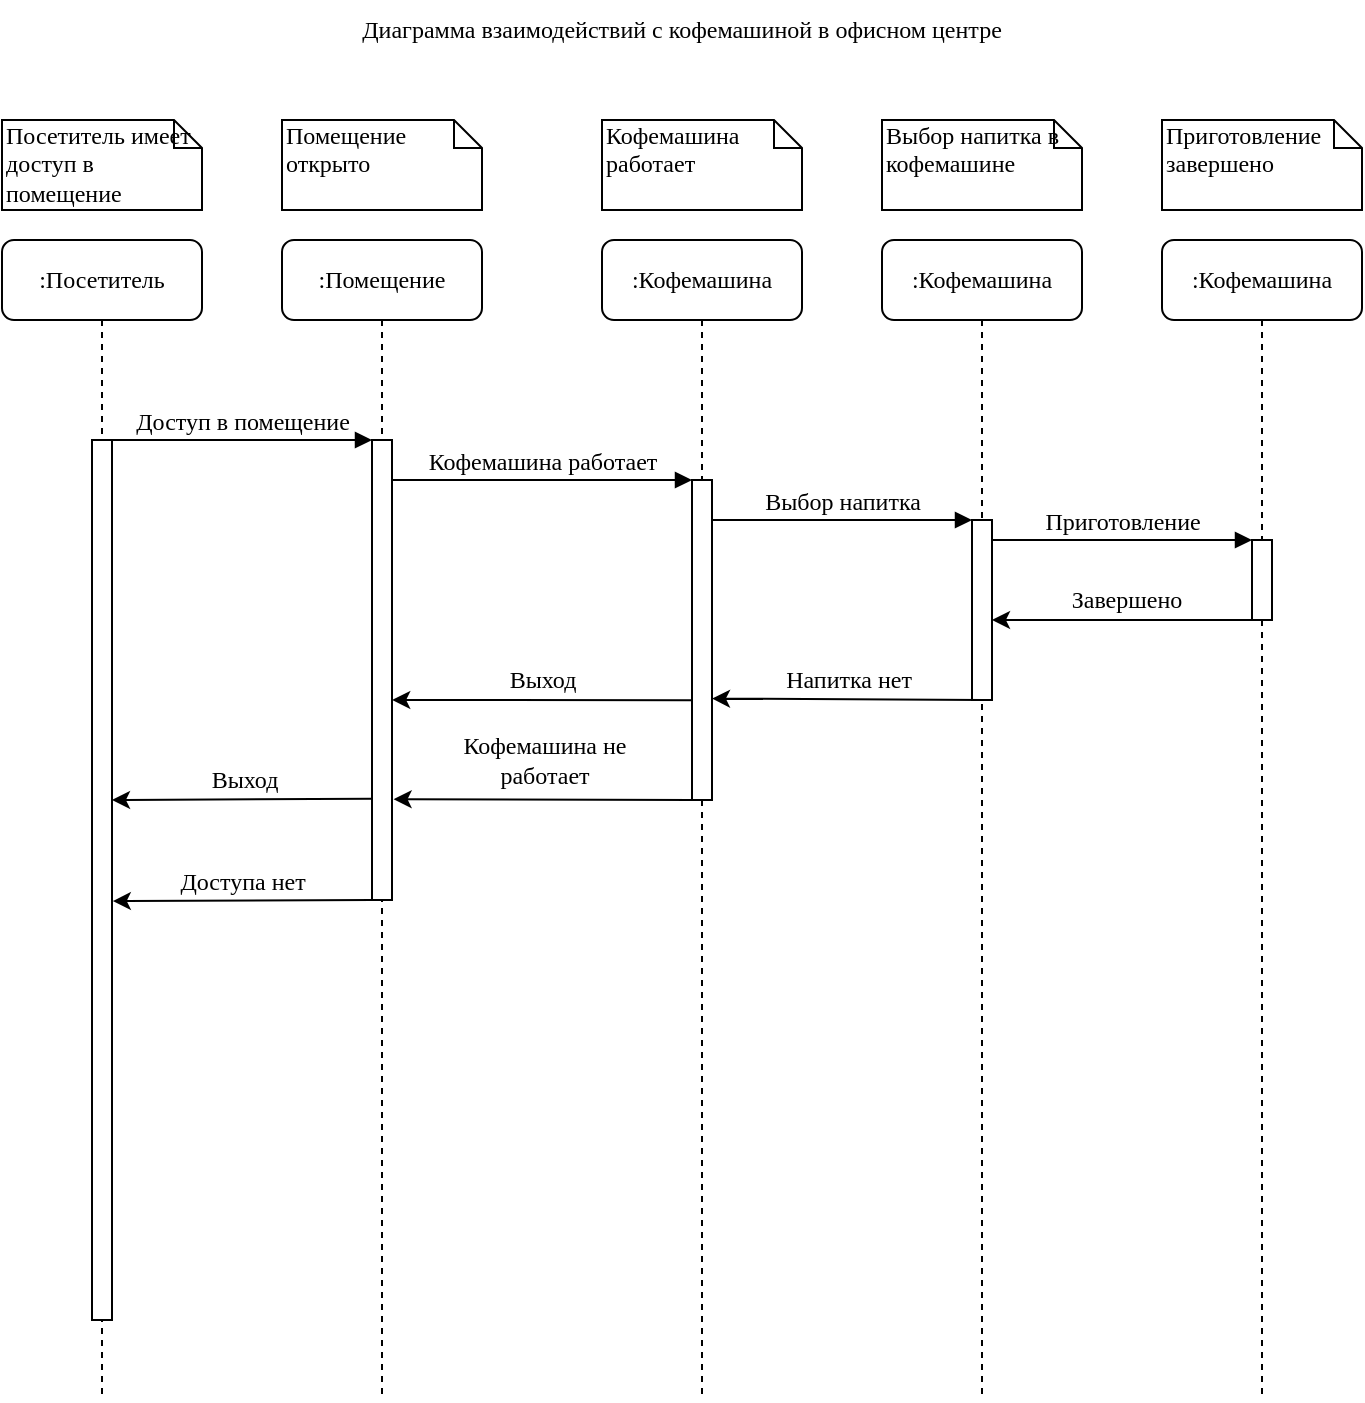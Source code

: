 <mxfile version="16.6.4" type="device"><diagram name="Page-1" id="13e1069c-82ec-6db2-03f1-153e76fe0fe0"><mxGraphModel dx="1422" dy="705" grid="1" gridSize="10" guides="1" tooltips="1" connect="1" arrows="1" fold="1" page="1" pageScale="1" pageWidth="1100" pageHeight="850" background="none" math="0" shadow="0"><root><mxCell id="0"/><mxCell id="1" parent="0"/><mxCell id="7baba1c4bc27f4b0-2" value=":Помещение" style="shape=umlLifeline;perimeter=lifelinePerimeter;whiteSpace=wrap;html=1;container=1;collapsible=0;recursiveResize=0;outlineConnect=0;rounded=1;shadow=0;comic=0;labelBackgroundColor=none;strokeWidth=1;fontFamily=Verdana;fontSize=12;align=center;" parent="1" vertex="1"><mxGeometry x="240" y="140" width="100" height="580" as="geometry"/></mxCell><mxCell id="7baba1c4bc27f4b0-10" value="" style="html=1;points=[];perimeter=orthogonalPerimeter;rounded=0;shadow=0;comic=0;labelBackgroundColor=none;strokeWidth=1;fontFamily=Verdana;fontSize=12;align=center;" parent="7baba1c4bc27f4b0-2" vertex="1"><mxGeometry x="45" y="100" width="10" height="230" as="geometry"/></mxCell><mxCell id="Fnu49KTKt9hzYenzG1G8-3" value="" style="endArrow=classic;html=1;rounded=0;labelBorderColor=none;entryX=1.04;entryY=0.524;entryDx=0;entryDy=0;entryPerimeter=0;" edge="1" parent="7baba1c4bc27f4b0-2" target="7baba1c4bc27f4b0-9"><mxGeometry relative="1" as="geometry"><mxPoint x="45" y="330" as="sourcePoint"/><mxPoint x="145" y="330" as="targetPoint"/></mxGeometry></mxCell><mxCell id="Fnu49KTKt9hzYenzG1G8-4" value="Доступа нет" style="edgeLabel;resizable=0;html=1;align=center;verticalAlign=middle;fontFamily=Verdana;fontSize=12;" connectable="0" vertex="1" parent="Fnu49KTKt9hzYenzG1G8-3"><mxGeometry relative="1" as="geometry"><mxPoint y="-10" as="offset"/></mxGeometry></mxCell><mxCell id="7baba1c4bc27f4b0-3" value=":Кофемашина" style="shape=umlLifeline;perimeter=lifelinePerimeter;whiteSpace=wrap;html=1;container=1;collapsible=0;recursiveResize=0;outlineConnect=0;rounded=1;shadow=0;comic=0;labelBackgroundColor=none;strokeWidth=1;fontFamily=Verdana;fontSize=12;align=center;" parent="1" vertex="1"><mxGeometry x="400" y="140" width="100" height="580" as="geometry"/></mxCell><mxCell id="7baba1c4bc27f4b0-13" value="" style="html=1;points=[];perimeter=orthogonalPerimeter;rounded=0;shadow=0;comic=0;labelBackgroundColor=none;strokeWidth=1;fontFamily=Verdana;fontSize=12;align=center;" parent="7baba1c4bc27f4b0-3" vertex="1"><mxGeometry x="45" y="120" width="10" height="160" as="geometry"/></mxCell><mxCell id="7baba1c4bc27f4b0-4" value=":Кофемашина" style="shape=umlLifeline;perimeter=lifelinePerimeter;whiteSpace=wrap;html=1;container=1;collapsible=0;recursiveResize=0;outlineConnect=0;rounded=1;shadow=0;comic=0;labelBackgroundColor=none;strokeWidth=1;fontFamily=Verdana;fontSize=12;align=center;" parent="1" vertex="1"><mxGeometry x="540" y="140" width="100" height="580" as="geometry"/></mxCell><mxCell id="7baba1c4bc27f4b0-5" value=":Кофемашина" style="shape=umlLifeline;perimeter=lifelinePerimeter;whiteSpace=wrap;html=1;container=1;collapsible=0;recursiveResize=0;outlineConnect=0;rounded=1;shadow=0;comic=0;labelBackgroundColor=none;strokeWidth=1;fontFamily=Verdana;fontSize=12;align=center;" parent="1" vertex="1"><mxGeometry x="680" y="140" width="100" height="580" as="geometry"/></mxCell><mxCell id="7baba1c4bc27f4b0-8" value=":Посетитель" style="shape=umlLifeline;perimeter=lifelinePerimeter;whiteSpace=wrap;html=1;container=1;collapsible=0;recursiveResize=0;outlineConnect=0;rounded=1;shadow=0;comic=0;labelBackgroundColor=none;strokeWidth=1;fontFamily=Verdana;fontSize=12;align=center;" parent="1" vertex="1"><mxGeometry x="100" y="140" width="100" height="580" as="geometry"/></mxCell><mxCell id="7baba1c4bc27f4b0-9" value="" style="html=1;points=[];perimeter=orthogonalPerimeter;rounded=0;shadow=0;comic=0;labelBackgroundColor=none;strokeWidth=1;fontFamily=Verdana;fontSize=12;align=center;" parent="7baba1c4bc27f4b0-8" vertex="1"><mxGeometry x="45" y="100" width="10" height="440" as="geometry"/></mxCell><mxCell id="7baba1c4bc27f4b0-16" value="" style="html=1;points=[];perimeter=orthogonalPerimeter;rounded=0;shadow=0;comic=0;labelBackgroundColor=none;strokeWidth=1;fontFamily=Verdana;fontSize=12;align=center;" parent="1" vertex="1"><mxGeometry x="585" y="280" width="10" height="90" as="geometry"/></mxCell><mxCell id="7baba1c4bc27f4b0-17" value="Выбор напитка" style="html=1;verticalAlign=bottom;endArrow=block;labelBackgroundColor=none;fontFamily=Verdana;fontSize=12;edgeStyle=elbowEdgeStyle;elbow=vertical;" parent="1" source="7baba1c4bc27f4b0-13" target="7baba1c4bc27f4b0-16" edge="1"><mxGeometry relative="1" as="geometry"><mxPoint x="510" y="280" as="sourcePoint"/><Array as="points"><mxPoint x="460" y="280"/></Array></mxGeometry></mxCell><mxCell id="7baba1c4bc27f4b0-19" value="" style="html=1;points=[];perimeter=orthogonalPerimeter;rounded=0;shadow=0;comic=0;labelBackgroundColor=none;strokeWidth=1;fontFamily=Verdana;fontSize=12;align=center;" parent="1" vertex="1"><mxGeometry x="725" y="290" width="10" height="40" as="geometry"/></mxCell><mxCell id="7baba1c4bc27f4b0-20" value="Приготовление" style="html=1;verticalAlign=bottom;endArrow=block;entryX=0;entryY=0;labelBackgroundColor=none;fontFamily=Verdana;fontSize=12;edgeStyle=elbowEdgeStyle;elbow=vertical;" parent="1" source="7baba1c4bc27f4b0-16" target="7baba1c4bc27f4b0-19" edge="1"><mxGeometry relative="1" as="geometry"><mxPoint x="650" y="290" as="sourcePoint"/></mxGeometry></mxCell><mxCell id="7baba1c4bc27f4b0-11" value="Доступ в помещение" style="html=1;verticalAlign=bottom;endArrow=block;entryX=0;entryY=0;labelBackgroundColor=none;fontFamily=Verdana;fontSize=12;edgeStyle=elbowEdgeStyle;elbow=vertical;" parent="1" source="7baba1c4bc27f4b0-9" target="7baba1c4bc27f4b0-10" edge="1"><mxGeometry relative="1" as="geometry"><mxPoint x="220" y="250" as="sourcePoint"/></mxGeometry></mxCell><mxCell id="7baba1c4bc27f4b0-14" value="Кофемашина работает" style="html=1;verticalAlign=bottom;endArrow=block;entryX=0;entryY=0;labelBackgroundColor=none;fontFamily=Verdana;fontSize=12;edgeStyle=elbowEdgeStyle;elbow=vertical;" parent="1" source="7baba1c4bc27f4b0-10" target="7baba1c4bc27f4b0-13" edge="1"><mxGeometry relative="1" as="geometry"><mxPoint x="370" y="260" as="sourcePoint"/></mxGeometry></mxCell><mxCell id="7baba1c4bc27f4b0-40" value="Посетитель имеет доступ в помещение" style="shape=note;whiteSpace=wrap;html=1;size=14;verticalAlign=top;align=left;spacingTop=-6;rounded=0;shadow=0;comic=0;labelBackgroundColor=none;strokeWidth=1;fontFamily=Verdana;fontSize=12" parent="1" vertex="1"><mxGeometry x="100" y="80" width="100" height="45" as="geometry"/></mxCell><mxCell id="7baba1c4bc27f4b0-41" value="Помещение открыто" style="shape=note;whiteSpace=wrap;html=1;size=14;verticalAlign=top;align=left;spacingTop=-6;rounded=0;shadow=0;comic=0;labelBackgroundColor=none;strokeWidth=1;fontFamily=Verdana;fontSize=12" parent="1" vertex="1"><mxGeometry x="240" y="80" width="100" height="45" as="geometry"/></mxCell><mxCell id="7baba1c4bc27f4b0-42" value="Кофемашина работает" style="shape=note;whiteSpace=wrap;html=1;size=14;verticalAlign=top;align=left;spacingTop=-6;rounded=0;shadow=0;comic=0;labelBackgroundColor=none;strokeWidth=1;fontFamily=Verdana;fontSize=12" parent="1" vertex="1"><mxGeometry x="400" y="80" width="100" height="45" as="geometry"/></mxCell><mxCell id="7baba1c4bc27f4b0-43" value="Выбор напитка в кофемашине" style="shape=note;whiteSpace=wrap;html=1;size=14;verticalAlign=top;align=left;spacingTop=-6;rounded=0;shadow=0;comic=0;labelBackgroundColor=none;strokeWidth=1;fontFamily=Verdana;fontSize=12" parent="1" vertex="1"><mxGeometry x="540" y="80" width="100" height="45" as="geometry"/></mxCell><mxCell id="7baba1c4bc27f4b0-44" value="Приготовление завершено" style="shape=note;whiteSpace=wrap;html=1;size=14;verticalAlign=top;align=left;spacingTop=-6;rounded=0;shadow=0;comic=0;labelBackgroundColor=none;strokeWidth=1;fontFamily=Verdana;fontSize=12" parent="1" vertex="1"><mxGeometry x="680" y="80" width="100" height="45" as="geometry"/></mxCell><mxCell id="Fnu49KTKt9hzYenzG1G8-5" value="Диаграмма взаимодействий с кофемашиной в офисном центре" style="text;html=1;strokeColor=none;fillColor=none;align=center;verticalAlign=middle;whiteSpace=wrap;rounded=0;fontFamily=Verdana;fontSize=12;" vertex="1" parent="1"><mxGeometry x="100" y="20" width="680" height="30" as="geometry"/></mxCell><mxCell id="Fnu49KTKt9hzYenzG1G8-6" value="" style="endArrow=classic;html=1;rounded=0;labelBorderColor=none;fontFamily=Verdana;fontSize=12;entryX=1.08;entryY=0.781;entryDx=0;entryDy=0;entryPerimeter=0;" edge="1" parent="1" target="7baba1c4bc27f4b0-10"><mxGeometry relative="1" as="geometry"><mxPoint x="445" y="420" as="sourcePoint"/><mxPoint x="300" y="420" as="targetPoint"/></mxGeometry></mxCell><mxCell id="Fnu49KTKt9hzYenzG1G8-7" value="Кофемашина не&lt;br&gt;работает" style="edgeLabel;resizable=0;html=1;align=center;verticalAlign=middle;fontFamily=Verdana;fontSize=12;" connectable="0" vertex="1" parent="Fnu49KTKt9hzYenzG1G8-6"><mxGeometry relative="1" as="geometry"><mxPoint y="-20" as="offset"/></mxGeometry></mxCell><mxCell id="Fnu49KTKt9hzYenzG1G8-8" value="" style="endArrow=classic;html=1;rounded=0;labelBorderColor=none;fontFamily=Verdana;fontSize=12;exitX=0.028;exitY=0.78;exitDx=0;exitDy=0;exitPerimeter=0;" edge="1" parent="1" source="7baba1c4bc27f4b0-10"><mxGeometry relative="1" as="geometry"><mxPoint x="280" y="420" as="sourcePoint"/><mxPoint x="155" y="420" as="targetPoint"/></mxGeometry></mxCell><mxCell id="Fnu49KTKt9hzYenzG1G8-9" value="Выход" style="edgeLabel;resizable=0;html=1;align=center;verticalAlign=middle;fontFamily=Verdana;fontSize=12;" connectable="0" vertex="1" parent="Fnu49KTKt9hzYenzG1G8-8"><mxGeometry relative="1" as="geometry"><mxPoint y="-10" as="offset"/></mxGeometry></mxCell><mxCell id="Fnu49KTKt9hzYenzG1G8-10" value="" style="endArrow=classic;html=1;rounded=0;labelBorderColor=none;fontFamily=Verdana;fontSize=12;exitX=0.5;exitY=1;exitDx=0;exitDy=0;exitPerimeter=0;entryX=1;entryY=0.683;entryDx=0;entryDy=0;entryPerimeter=0;" edge="1" parent="1" source="7baba1c4bc27f4b0-16" target="7baba1c4bc27f4b0-13"><mxGeometry relative="1" as="geometry"><mxPoint x="580" y="400" as="sourcePoint"/><mxPoint x="455" y="400" as="targetPoint"/></mxGeometry></mxCell><mxCell id="Fnu49KTKt9hzYenzG1G8-11" value="Напитка нет" style="edgeLabel;resizable=0;html=1;align=center;verticalAlign=middle;fontFamily=Verdana;fontSize=12;" connectable="0" vertex="1" parent="Fnu49KTKt9hzYenzG1G8-10"><mxGeometry relative="1" as="geometry"><mxPoint y="-10" as="offset"/></mxGeometry></mxCell><mxCell id="Fnu49KTKt9hzYenzG1G8-12" value="" style="endArrow=classic;html=1;rounded=0;labelBorderColor=none;fontFamily=Verdana;fontSize=12;exitX=0.36;exitY=1;exitDx=0;exitDy=0;exitPerimeter=0;" edge="1" parent="1" source="7baba1c4bc27f4b0-19"><mxGeometry relative="1" as="geometry"><mxPoint x="720" y="330" as="sourcePoint"/><mxPoint x="595" y="330" as="targetPoint"/></mxGeometry></mxCell><mxCell id="Fnu49KTKt9hzYenzG1G8-13" value="Завершено" style="edgeLabel;resizable=0;html=1;align=center;verticalAlign=middle;fontFamily=Verdana;fontSize=12;" connectable="0" vertex="1" parent="Fnu49KTKt9hzYenzG1G8-12"><mxGeometry relative="1" as="geometry"><mxPoint y="-10" as="offset"/></mxGeometry></mxCell><mxCell id="Fnu49KTKt9hzYenzG1G8-14" value="" style="endArrow=classic;html=1;rounded=0;labelBorderColor=none;fontFamily=Verdana;fontSize=12;exitX=-0.04;exitY=0.688;exitDx=0;exitDy=0;exitPerimeter=0;" edge="1" parent="1" source="7baba1c4bc27f4b0-13"><mxGeometry relative="1" as="geometry"><mxPoint x="455" y="370" as="sourcePoint"/><mxPoint x="295.1" y="370" as="targetPoint"/></mxGeometry></mxCell><mxCell id="Fnu49KTKt9hzYenzG1G8-15" value="Выход" style="edgeLabel;resizable=0;html=1;align=center;verticalAlign=middle;fontFamily=Verdana;fontSize=12;" connectable="0" vertex="1" parent="Fnu49KTKt9hzYenzG1G8-14"><mxGeometry relative="1" as="geometry"><mxPoint y="-10" as="offset"/></mxGeometry></mxCell></root></mxGraphModel></diagram></mxfile>